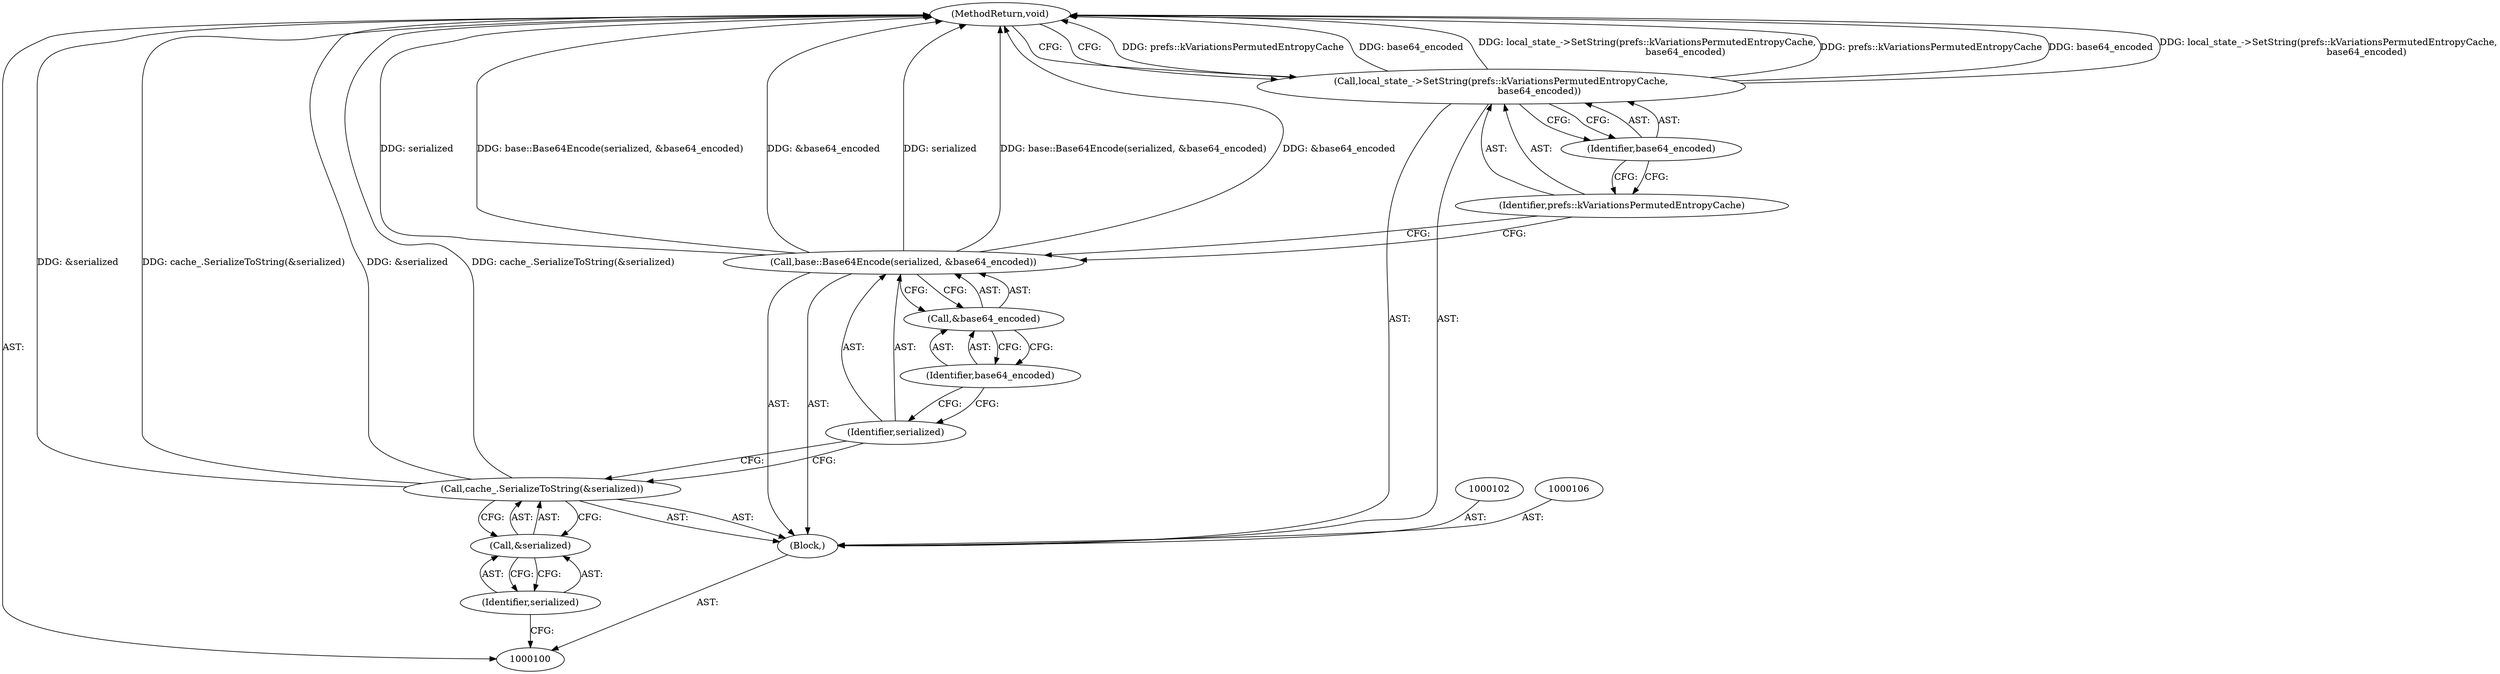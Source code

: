 digraph "1_Chrome_7cb8e1ae121cf6b14aa0a59cc708de630c0ef965_6" {
"1000114" [label="(MethodReturn,void)"];
"1000101" [label="(Block,)"];
"1000103" [label="(Call,cache_.SerializeToString(&serialized))"];
"1000104" [label="(Call,&serialized)"];
"1000105" [label="(Identifier,serialized)"];
"1000108" [label="(Identifier,serialized)"];
"1000107" [label="(Call,base::Base64Encode(serialized, &base64_encoded))"];
"1000109" [label="(Call,&base64_encoded)"];
"1000110" [label="(Identifier,base64_encoded)"];
"1000111" [label="(Call,local_state_->SetString(prefs::kVariationsPermutedEntropyCache,\n                          base64_encoded))"];
"1000112" [label="(Identifier,prefs::kVariationsPermutedEntropyCache)"];
"1000113" [label="(Identifier,base64_encoded)"];
"1000114" -> "1000100"  [label="AST: "];
"1000114" -> "1000111"  [label="CFG: "];
"1000107" -> "1000114"  [label="DDG: serialized"];
"1000107" -> "1000114"  [label="DDG: base::Base64Encode(serialized, &base64_encoded)"];
"1000107" -> "1000114"  [label="DDG: &base64_encoded"];
"1000103" -> "1000114"  [label="DDG: &serialized"];
"1000103" -> "1000114"  [label="DDG: cache_.SerializeToString(&serialized)"];
"1000111" -> "1000114"  [label="DDG: prefs::kVariationsPermutedEntropyCache"];
"1000111" -> "1000114"  [label="DDG: base64_encoded"];
"1000111" -> "1000114"  [label="DDG: local_state_->SetString(prefs::kVariationsPermutedEntropyCache,\n                          base64_encoded)"];
"1000101" -> "1000100"  [label="AST: "];
"1000102" -> "1000101"  [label="AST: "];
"1000103" -> "1000101"  [label="AST: "];
"1000106" -> "1000101"  [label="AST: "];
"1000107" -> "1000101"  [label="AST: "];
"1000111" -> "1000101"  [label="AST: "];
"1000103" -> "1000101"  [label="AST: "];
"1000103" -> "1000104"  [label="CFG: "];
"1000104" -> "1000103"  [label="AST: "];
"1000108" -> "1000103"  [label="CFG: "];
"1000103" -> "1000114"  [label="DDG: &serialized"];
"1000103" -> "1000114"  [label="DDG: cache_.SerializeToString(&serialized)"];
"1000104" -> "1000103"  [label="AST: "];
"1000104" -> "1000105"  [label="CFG: "];
"1000105" -> "1000104"  [label="AST: "];
"1000103" -> "1000104"  [label="CFG: "];
"1000105" -> "1000104"  [label="AST: "];
"1000105" -> "1000100"  [label="CFG: "];
"1000104" -> "1000105"  [label="CFG: "];
"1000108" -> "1000107"  [label="AST: "];
"1000108" -> "1000103"  [label="CFG: "];
"1000110" -> "1000108"  [label="CFG: "];
"1000107" -> "1000101"  [label="AST: "];
"1000107" -> "1000109"  [label="CFG: "];
"1000108" -> "1000107"  [label="AST: "];
"1000109" -> "1000107"  [label="AST: "];
"1000112" -> "1000107"  [label="CFG: "];
"1000107" -> "1000114"  [label="DDG: serialized"];
"1000107" -> "1000114"  [label="DDG: base::Base64Encode(serialized, &base64_encoded)"];
"1000107" -> "1000114"  [label="DDG: &base64_encoded"];
"1000109" -> "1000107"  [label="AST: "];
"1000109" -> "1000110"  [label="CFG: "];
"1000110" -> "1000109"  [label="AST: "];
"1000107" -> "1000109"  [label="CFG: "];
"1000110" -> "1000109"  [label="AST: "];
"1000110" -> "1000108"  [label="CFG: "];
"1000109" -> "1000110"  [label="CFG: "];
"1000111" -> "1000101"  [label="AST: "];
"1000111" -> "1000113"  [label="CFG: "];
"1000112" -> "1000111"  [label="AST: "];
"1000113" -> "1000111"  [label="AST: "];
"1000114" -> "1000111"  [label="CFG: "];
"1000111" -> "1000114"  [label="DDG: prefs::kVariationsPermutedEntropyCache"];
"1000111" -> "1000114"  [label="DDG: base64_encoded"];
"1000111" -> "1000114"  [label="DDG: local_state_->SetString(prefs::kVariationsPermutedEntropyCache,\n                          base64_encoded)"];
"1000112" -> "1000111"  [label="AST: "];
"1000112" -> "1000107"  [label="CFG: "];
"1000113" -> "1000112"  [label="CFG: "];
"1000113" -> "1000111"  [label="AST: "];
"1000113" -> "1000112"  [label="CFG: "];
"1000111" -> "1000113"  [label="CFG: "];
}
